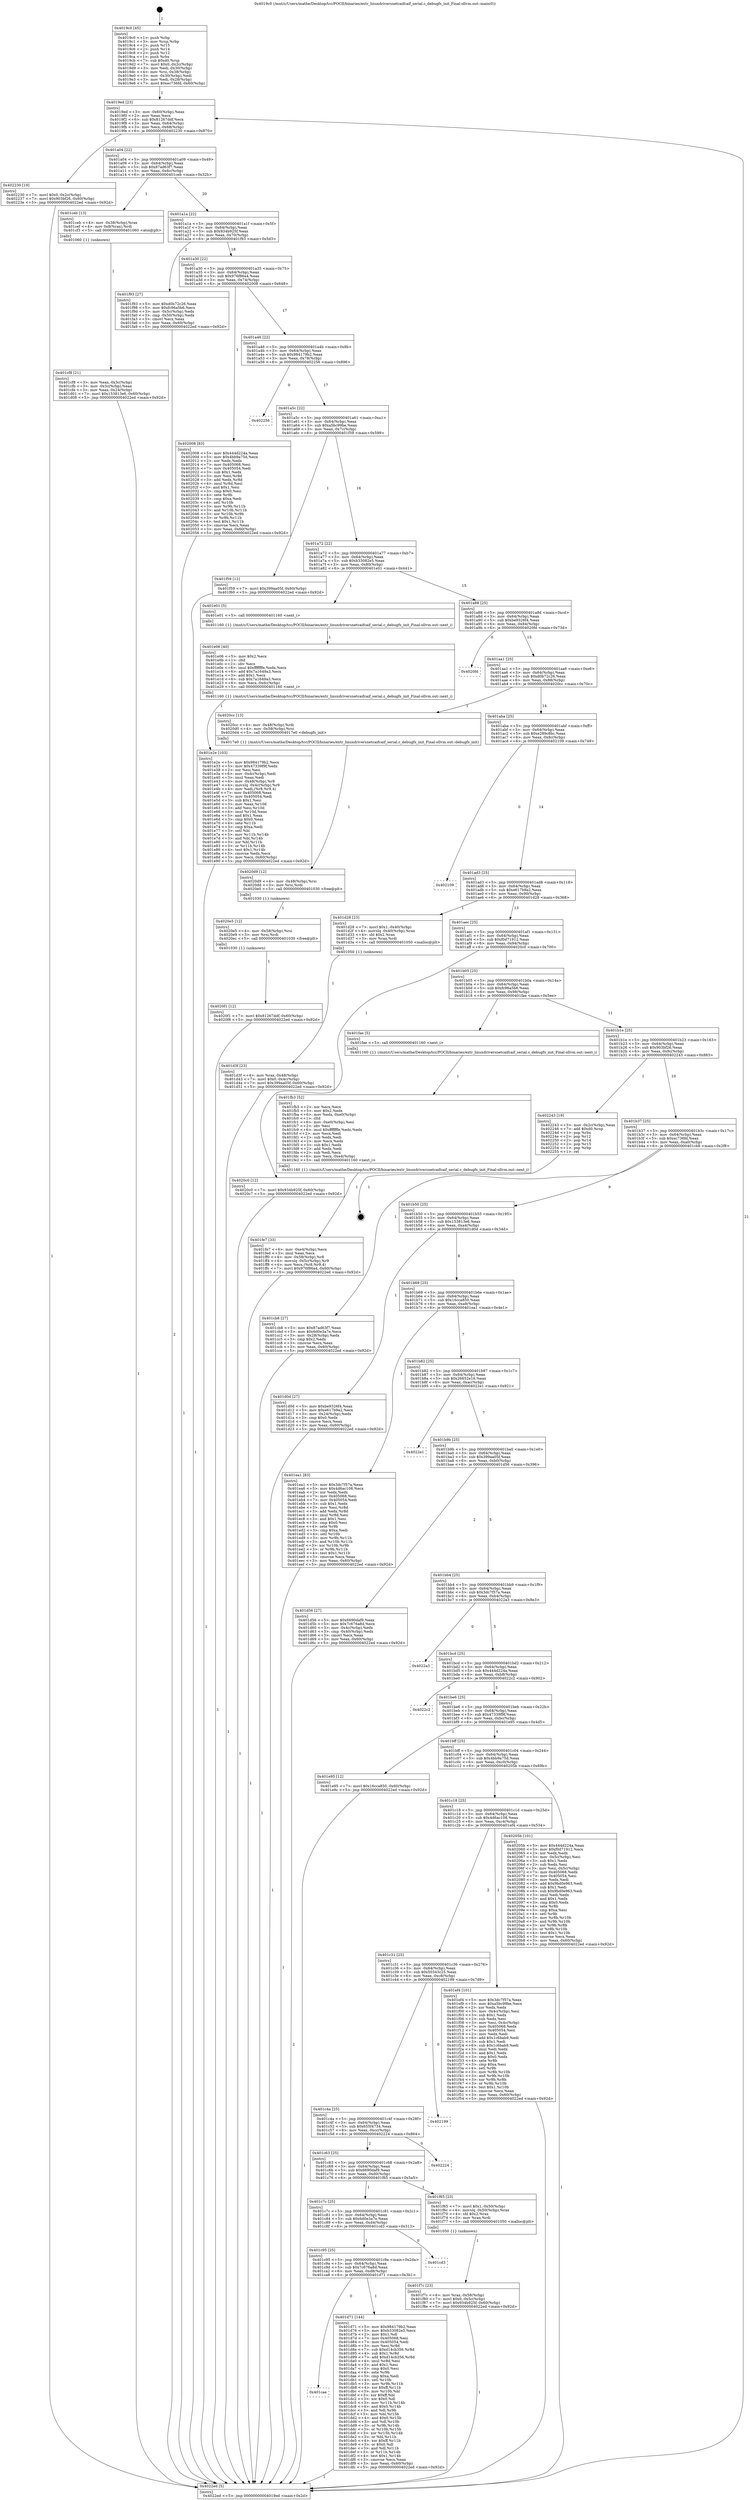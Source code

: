 digraph "0x4019c0" {
  label = "0x4019c0 (/mnt/c/Users/mathe/Desktop/tcc/POCII/binaries/extr_linuxdriversnetcaifcaif_serial.c_debugfs_init_Final-ollvm.out::main(0))"
  labelloc = "t"
  node[shape=record]

  Entry [label="",width=0.3,height=0.3,shape=circle,fillcolor=black,style=filled]
  "0x4019ed" [label="{
     0x4019ed [23]\l
     | [instrs]\l
     &nbsp;&nbsp;0x4019ed \<+3\>: mov -0x60(%rbp),%eax\l
     &nbsp;&nbsp;0x4019f0 \<+2\>: mov %eax,%ecx\l
     &nbsp;&nbsp;0x4019f2 \<+6\>: sub $0x81267ddf,%ecx\l
     &nbsp;&nbsp;0x4019f8 \<+3\>: mov %eax,-0x64(%rbp)\l
     &nbsp;&nbsp;0x4019fb \<+3\>: mov %ecx,-0x68(%rbp)\l
     &nbsp;&nbsp;0x4019fe \<+6\>: je 0000000000402230 \<main+0x870\>\l
  }"]
  "0x402230" [label="{
     0x402230 [19]\l
     | [instrs]\l
     &nbsp;&nbsp;0x402230 \<+7\>: movl $0x0,-0x2c(%rbp)\l
     &nbsp;&nbsp;0x402237 \<+7\>: movl $0x903bf26,-0x60(%rbp)\l
     &nbsp;&nbsp;0x40223e \<+5\>: jmp 00000000004022ed \<main+0x92d\>\l
  }"]
  "0x401a04" [label="{
     0x401a04 [22]\l
     | [instrs]\l
     &nbsp;&nbsp;0x401a04 \<+5\>: jmp 0000000000401a09 \<main+0x49\>\l
     &nbsp;&nbsp;0x401a09 \<+3\>: mov -0x64(%rbp),%eax\l
     &nbsp;&nbsp;0x401a0c \<+5\>: sub $0x87ad63f7,%eax\l
     &nbsp;&nbsp;0x401a11 \<+3\>: mov %eax,-0x6c(%rbp)\l
     &nbsp;&nbsp;0x401a14 \<+6\>: je 0000000000401ceb \<main+0x32b\>\l
  }"]
  Exit [label="",width=0.3,height=0.3,shape=circle,fillcolor=black,style=filled,peripheries=2]
  "0x401ceb" [label="{
     0x401ceb [13]\l
     | [instrs]\l
     &nbsp;&nbsp;0x401ceb \<+4\>: mov -0x38(%rbp),%rax\l
     &nbsp;&nbsp;0x401cef \<+4\>: mov 0x8(%rax),%rdi\l
     &nbsp;&nbsp;0x401cf3 \<+5\>: call 0000000000401060 \<atoi@plt\>\l
     | [calls]\l
     &nbsp;&nbsp;0x401060 \{1\} (unknown)\l
  }"]
  "0x401a1a" [label="{
     0x401a1a [22]\l
     | [instrs]\l
     &nbsp;&nbsp;0x401a1a \<+5\>: jmp 0000000000401a1f \<main+0x5f\>\l
     &nbsp;&nbsp;0x401a1f \<+3\>: mov -0x64(%rbp),%eax\l
     &nbsp;&nbsp;0x401a22 \<+5\>: sub $0x934b925f,%eax\l
     &nbsp;&nbsp;0x401a27 \<+3\>: mov %eax,-0x70(%rbp)\l
     &nbsp;&nbsp;0x401a2a \<+6\>: je 0000000000401f93 \<main+0x5d3\>\l
  }"]
  "0x4020f1" [label="{
     0x4020f1 [12]\l
     | [instrs]\l
     &nbsp;&nbsp;0x4020f1 \<+7\>: movl $0x81267ddf,-0x60(%rbp)\l
     &nbsp;&nbsp;0x4020f8 \<+5\>: jmp 00000000004022ed \<main+0x92d\>\l
  }"]
  "0x401f93" [label="{
     0x401f93 [27]\l
     | [instrs]\l
     &nbsp;&nbsp;0x401f93 \<+5\>: mov $0xd0b72c26,%eax\l
     &nbsp;&nbsp;0x401f98 \<+5\>: mov $0xfc96a5b6,%ecx\l
     &nbsp;&nbsp;0x401f9d \<+3\>: mov -0x5c(%rbp),%edx\l
     &nbsp;&nbsp;0x401fa0 \<+3\>: cmp -0x50(%rbp),%edx\l
     &nbsp;&nbsp;0x401fa3 \<+3\>: cmovl %ecx,%eax\l
     &nbsp;&nbsp;0x401fa6 \<+3\>: mov %eax,-0x60(%rbp)\l
     &nbsp;&nbsp;0x401fa9 \<+5\>: jmp 00000000004022ed \<main+0x92d\>\l
  }"]
  "0x401a30" [label="{
     0x401a30 [22]\l
     | [instrs]\l
     &nbsp;&nbsp;0x401a30 \<+5\>: jmp 0000000000401a35 \<main+0x75\>\l
     &nbsp;&nbsp;0x401a35 \<+3\>: mov -0x64(%rbp),%eax\l
     &nbsp;&nbsp;0x401a38 \<+5\>: sub $0x976f86a4,%eax\l
     &nbsp;&nbsp;0x401a3d \<+3\>: mov %eax,-0x74(%rbp)\l
     &nbsp;&nbsp;0x401a40 \<+6\>: je 0000000000402008 \<main+0x648\>\l
  }"]
  "0x4020e5" [label="{
     0x4020e5 [12]\l
     | [instrs]\l
     &nbsp;&nbsp;0x4020e5 \<+4\>: mov -0x58(%rbp),%rsi\l
     &nbsp;&nbsp;0x4020e9 \<+3\>: mov %rsi,%rdi\l
     &nbsp;&nbsp;0x4020ec \<+5\>: call 0000000000401030 \<free@plt\>\l
     | [calls]\l
     &nbsp;&nbsp;0x401030 \{1\} (unknown)\l
  }"]
  "0x402008" [label="{
     0x402008 [83]\l
     | [instrs]\l
     &nbsp;&nbsp;0x402008 \<+5\>: mov $0x444d224a,%eax\l
     &nbsp;&nbsp;0x40200d \<+5\>: mov $0x4bb9a75d,%ecx\l
     &nbsp;&nbsp;0x402012 \<+2\>: xor %edx,%edx\l
     &nbsp;&nbsp;0x402014 \<+7\>: mov 0x405068,%esi\l
     &nbsp;&nbsp;0x40201b \<+7\>: mov 0x405054,%edi\l
     &nbsp;&nbsp;0x402022 \<+3\>: sub $0x1,%edx\l
     &nbsp;&nbsp;0x402025 \<+3\>: mov %esi,%r8d\l
     &nbsp;&nbsp;0x402028 \<+3\>: add %edx,%r8d\l
     &nbsp;&nbsp;0x40202b \<+4\>: imul %r8d,%esi\l
     &nbsp;&nbsp;0x40202f \<+3\>: and $0x1,%esi\l
     &nbsp;&nbsp;0x402032 \<+3\>: cmp $0x0,%esi\l
     &nbsp;&nbsp;0x402035 \<+4\>: sete %r9b\l
     &nbsp;&nbsp;0x402039 \<+3\>: cmp $0xa,%edi\l
     &nbsp;&nbsp;0x40203c \<+4\>: setl %r10b\l
     &nbsp;&nbsp;0x402040 \<+3\>: mov %r9b,%r11b\l
     &nbsp;&nbsp;0x402043 \<+3\>: and %r10b,%r11b\l
     &nbsp;&nbsp;0x402046 \<+3\>: xor %r10b,%r9b\l
     &nbsp;&nbsp;0x402049 \<+3\>: or %r9b,%r11b\l
     &nbsp;&nbsp;0x40204c \<+4\>: test $0x1,%r11b\l
     &nbsp;&nbsp;0x402050 \<+3\>: cmovne %ecx,%eax\l
     &nbsp;&nbsp;0x402053 \<+3\>: mov %eax,-0x60(%rbp)\l
     &nbsp;&nbsp;0x402056 \<+5\>: jmp 00000000004022ed \<main+0x92d\>\l
  }"]
  "0x401a46" [label="{
     0x401a46 [22]\l
     | [instrs]\l
     &nbsp;&nbsp;0x401a46 \<+5\>: jmp 0000000000401a4b \<main+0x8b\>\l
     &nbsp;&nbsp;0x401a4b \<+3\>: mov -0x64(%rbp),%eax\l
     &nbsp;&nbsp;0x401a4e \<+5\>: sub $0x984179b2,%eax\l
     &nbsp;&nbsp;0x401a53 \<+3\>: mov %eax,-0x78(%rbp)\l
     &nbsp;&nbsp;0x401a56 \<+6\>: je 0000000000402256 \<main+0x896\>\l
  }"]
  "0x4020d9" [label="{
     0x4020d9 [12]\l
     | [instrs]\l
     &nbsp;&nbsp;0x4020d9 \<+4\>: mov -0x48(%rbp),%rsi\l
     &nbsp;&nbsp;0x4020dd \<+3\>: mov %rsi,%rdi\l
     &nbsp;&nbsp;0x4020e0 \<+5\>: call 0000000000401030 \<free@plt\>\l
     | [calls]\l
     &nbsp;&nbsp;0x401030 \{1\} (unknown)\l
  }"]
  "0x402256" [label="{
     0x402256\l
  }", style=dashed]
  "0x401a5c" [label="{
     0x401a5c [22]\l
     | [instrs]\l
     &nbsp;&nbsp;0x401a5c \<+5\>: jmp 0000000000401a61 \<main+0xa1\>\l
     &nbsp;&nbsp;0x401a61 \<+3\>: mov -0x64(%rbp),%eax\l
     &nbsp;&nbsp;0x401a64 \<+5\>: sub $0xa5bc99be,%eax\l
     &nbsp;&nbsp;0x401a69 \<+3\>: mov %eax,-0x7c(%rbp)\l
     &nbsp;&nbsp;0x401a6c \<+6\>: je 0000000000401f59 \<main+0x599\>\l
  }"]
  "0x401fe7" [label="{
     0x401fe7 [33]\l
     | [instrs]\l
     &nbsp;&nbsp;0x401fe7 \<+6\>: mov -0xe4(%rbp),%ecx\l
     &nbsp;&nbsp;0x401fed \<+3\>: imul %eax,%ecx\l
     &nbsp;&nbsp;0x401ff0 \<+4\>: mov -0x58(%rbp),%r8\l
     &nbsp;&nbsp;0x401ff4 \<+4\>: movslq -0x5c(%rbp),%r9\l
     &nbsp;&nbsp;0x401ff8 \<+4\>: mov %ecx,(%r8,%r9,4)\l
     &nbsp;&nbsp;0x401ffc \<+7\>: movl $0x976f86a4,-0x60(%rbp)\l
     &nbsp;&nbsp;0x402003 \<+5\>: jmp 00000000004022ed \<main+0x92d\>\l
  }"]
  "0x401f59" [label="{
     0x401f59 [12]\l
     | [instrs]\l
     &nbsp;&nbsp;0x401f59 \<+7\>: movl $0x399aa05f,-0x60(%rbp)\l
     &nbsp;&nbsp;0x401f60 \<+5\>: jmp 00000000004022ed \<main+0x92d\>\l
  }"]
  "0x401a72" [label="{
     0x401a72 [22]\l
     | [instrs]\l
     &nbsp;&nbsp;0x401a72 \<+5\>: jmp 0000000000401a77 \<main+0xb7\>\l
     &nbsp;&nbsp;0x401a77 \<+3\>: mov -0x64(%rbp),%eax\l
     &nbsp;&nbsp;0x401a7a \<+5\>: sub $0xb33082e5,%eax\l
     &nbsp;&nbsp;0x401a7f \<+3\>: mov %eax,-0x80(%rbp)\l
     &nbsp;&nbsp;0x401a82 \<+6\>: je 0000000000401e01 \<main+0x441\>\l
  }"]
  "0x401fb3" [label="{
     0x401fb3 [52]\l
     | [instrs]\l
     &nbsp;&nbsp;0x401fb3 \<+2\>: xor %ecx,%ecx\l
     &nbsp;&nbsp;0x401fb5 \<+5\>: mov $0x2,%edx\l
     &nbsp;&nbsp;0x401fba \<+6\>: mov %edx,-0xe0(%rbp)\l
     &nbsp;&nbsp;0x401fc0 \<+1\>: cltd\l
     &nbsp;&nbsp;0x401fc1 \<+6\>: mov -0xe0(%rbp),%esi\l
     &nbsp;&nbsp;0x401fc7 \<+2\>: idiv %esi\l
     &nbsp;&nbsp;0x401fc9 \<+6\>: imul $0xfffffffe,%edx,%edx\l
     &nbsp;&nbsp;0x401fcf \<+2\>: mov %ecx,%edi\l
     &nbsp;&nbsp;0x401fd1 \<+2\>: sub %edx,%edi\l
     &nbsp;&nbsp;0x401fd3 \<+2\>: mov %ecx,%edx\l
     &nbsp;&nbsp;0x401fd5 \<+3\>: sub $0x1,%edx\l
     &nbsp;&nbsp;0x401fd8 \<+2\>: add %edx,%edi\l
     &nbsp;&nbsp;0x401fda \<+2\>: sub %edi,%ecx\l
     &nbsp;&nbsp;0x401fdc \<+6\>: mov %ecx,-0xe4(%rbp)\l
     &nbsp;&nbsp;0x401fe2 \<+5\>: call 0000000000401160 \<next_i\>\l
     | [calls]\l
     &nbsp;&nbsp;0x401160 \{1\} (/mnt/c/Users/mathe/Desktop/tcc/POCII/binaries/extr_linuxdriversnetcaifcaif_serial.c_debugfs_init_Final-ollvm.out::next_i)\l
  }"]
  "0x401e01" [label="{
     0x401e01 [5]\l
     | [instrs]\l
     &nbsp;&nbsp;0x401e01 \<+5\>: call 0000000000401160 \<next_i\>\l
     | [calls]\l
     &nbsp;&nbsp;0x401160 \{1\} (/mnt/c/Users/mathe/Desktop/tcc/POCII/binaries/extr_linuxdriversnetcaifcaif_serial.c_debugfs_init_Final-ollvm.out::next_i)\l
  }"]
  "0x401a88" [label="{
     0x401a88 [25]\l
     | [instrs]\l
     &nbsp;&nbsp;0x401a88 \<+5\>: jmp 0000000000401a8d \<main+0xcd\>\l
     &nbsp;&nbsp;0x401a8d \<+3\>: mov -0x64(%rbp),%eax\l
     &nbsp;&nbsp;0x401a90 \<+5\>: sub $0xbe9326f4,%eax\l
     &nbsp;&nbsp;0x401a95 \<+6\>: mov %eax,-0x84(%rbp)\l
     &nbsp;&nbsp;0x401a9b \<+6\>: je 00000000004020fd \<main+0x73d\>\l
  }"]
  "0x401f7c" [label="{
     0x401f7c [23]\l
     | [instrs]\l
     &nbsp;&nbsp;0x401f7c \<+4\>: mov %rax,-0x58(%rbp)\l
     &nbsp;&nbsp;0x401f80 \<+7\>: movl $0x0,-0x5c(%rbp)\l
     &nbsp;&nbsp;0x401f87 \<+7\>: movl $0x934b925f,-0x60(%rbp)\l
     &nbsp;&nbsp;0x401f8e \<+5\>: jmp 00000000004022ed \<main+0x92d\>\l
  }"]
  "0x4020fd" [label="{
     0x4020fd\l
  }", style=dashed]
  "0x401aa1" [label="{
     0x401aa1 [25]\l
     | [instrs]\l
     &nbsp;&nbsp;0x401aa1 \<+5\>: jmp 0000000000401aa6 \<main+0xe6\>\l
     &nbsp;&nbsp;0x401aa6 \<+3\>: mov -0x64(%rbp),%eax\l
     &nbsp;&nbsp;0x401aa9 \<+5\>: sub $0xd0b72c26,%eax\l
     &nbsp;&nbsp;0x401aae \<+6\>: mov %eax,-0x88(%rbp)\l
     &nbsp;&nbsp;0x401ab4 \<+6\>: je 00000000004020cc \<main+0x70c\>\l
  }"]
  "0x401e2e" [label="{
     0x401e2e [103]\l
     | [instrs]\l
     &nbsp;&nbsp;0x401e2e \<+5\>: mov $0x984179b2,%ecx\l
     &nbsp;&nbsp;0x401e33 \<+5\>: mov $0x47339f9f,%edx\l
     &nbsp;&nbsp;0x401e38 \<+2\>: xor %esi,%esi\l
     &nbsp;&nbsp;0x401e3a \<+6\>: mov -0xdc(%rbp),%edi\l
     &nbsp;&nbsp;0x401e40 \<+3\>: imul %eax,%edi\l
     &nbsp;&nbsp;0x401e43 \<+4\>: mov -0x48(%rbp),%r8\l
     &nbsp;&nbsp;0x401e47 \<+4\>: movslq -0x4c(%rbp),%r9\l
     &nbsp;&nbsp;0x401e4b \<+4\>: mov %edi,(%r8,%r9,4)\l
     &nbsp;&nbsp;0x401e4f \<+7\>: mov 0x405068,%eax\l
     &nbsp;&nbsp;0x401e56 \<+7\>: mov 0x405054,%edi\l
     &nbsp;&nbsp;0x401e5d \<+3\>: sub $0x1,%esi\l
     &nbsp;&nbsp;0x401e60 \<+3\>: mov %eax,%r10d\l
     &nbsp;&nbsp;0x401e63 \<+3\>: add %esi,%r10d\l
     &nbsp;&nbsp;0x401e66 \<+4\>: imul %r10d,%eax\l
     &nbsp;&nbsp;0x401e6a \<+3\>: and $0x1,%eax\l
     &nbsp;&nbsp;0x401e6d \<+3\>: cmp $0x0,%eax\l
     &nbsp;&nbsp;0x401e70 \<+4\>: sete %r11b\l
     &nbsp;&nbsp;0x401e74 \<+3\>: cmp $0xa,%edi\l
     &nbsp;&nbsp;0x401e77 \<+3\>: setl %bl\l
     &nbsp;&nbsp;0x401e7a \<+3\>: mov %r11b,%r14b\l
     &nbsp;&nbsp;0x401e7d \<+3\>: and %bl,%r14b\l
     &nbsp;&nbsp;0x401e80 \<+3\>: xor %bl,%r11b\l
     &nbsp;&nbsp;0x401e83 \<+3\>: or %r11b,%r14b\l
     &nbsp;&nbsp;0x401e86 \<+4\>: test $0x1,%r14b\l
     &nbsp;&nbsp;0x401e8a \<+3\>: cmovne %edx,%ecx\l
     &nbsp;&nbsp;0x401e8d \<+3\>: mov %ecx,-0x60(%rbp)\l
     &nbsp;&nbsp;0x401e90 \<+5\>: jmp 00000000004022ed \<main+0x92d\>\l
  }"]
  "0x4020cc" [label="{
     0x4020cc [13]\l
     | [instrs]\l
     &nbsp;&nbsp;0x4020cc \<+4\>: mov -0x48(%rbp),%rdi\l
     &nbsp;&nbsp;0x4020d0 \<+4\>: mov -0x58(%rbp),%rsi\l
     &nbsp;&nbsp;0x4020d4 \<+5\>: call 00000000004017e0 \<debugfs_init\>\l
     | [calls]\l
     &nbsp;&nbsp;0x4017e0 \{1\} (/mnt/c/Users/mathe/Desktop/tcc/POCII/binaries/extr_linuxdriversnetcaifcaif_serial.c_debugfs_init_Final-ollvm.out::debugfs_init)\l
  }"]
  "0x401aba" [label="{
     0x401aba [25]\l
     | [instrs]\l
     &nbsp;&nbsp;0x401aba \<+5\>: jmp 0000000000401abf \<main+0xff\>\l
     &nbsp;&nbsp;0x401abf \<+3\>: mov -0x64(%rbp),%eax\l
     &nbsp;&nbsp;0x401ac2 \<+5\>: sub $0xe289c8bc,%eax\l
     &nbsp;&nbsp;0x401ac7 \<+6\>: mov %eax,-0x8c(%rbp)\l
     &nbsp;&nbsp;0x401acd \<+6\>: je 0000000000402109 \<main+0x749\>\l
  }"]
  "0x401e06" [label="{
     0x401e06 [40]\l
     | [instrs]\l
     &nbsp;&nbsp;0x401e06 \<+5\>: mov $0x2,%ecx\l
     &nbsp;&nbsp;0x401e0b \<+1\>: cltd\l
     &nbsp;&nbsp;0x401e0c \<+2\>: idiv %ecx\l
     &nbsp;&nbsp;0x401e0e \<+6\>: imul $0xfffffffe,%edx,%ecx\l
     &nbsp;&nbsp;0x401e14 \<+6\>: add $0x7a1649a3,%ecx\l
     &nbsp;&nbsp;0x401e1a \<+3\>: add $0x1,%ecx\l
     &nbsp;&nbsp;0x401e1d \<+6\>: sub $0x7a1649a3,%ecx\l
     &nbsp;&nbsp;0x401e23 \<+6\>: mov %ecx,-0xdc(%rbp)\l
     &nbsp;&nbsp;0x401e29 \<+5\>: call 0000000000401160 \<next_i\>\l
     | [calls]\l
     &nbsp;&nbsp;0x401160 \{1\} (/mnt/c/Users/mathe/Desktop/tcc/POCII/binaries/extr_linuxdriversnetcaifcaif_serial.c_debugfs_init_Final-ollvm.out::next_i)\l
  }"]
  "0x402109" [label="{
     0x402109\l
  }", style=dashed]
  "0x401ad3" [label="{
     0x401ad3 [25]\l
     | [instrs]\l
     &nbsp;&nbsp;0x401ad3 \<+5\>: jmp 0000000000401ad8 \<main+0x118\>\l
     &nbsp;&nbsp;0x401ad8 \<+3\>: mov -0x64(%rbp),%eax\l
     &nbsp;&nbsp;0x401adb \<+5\>: sub $0xe617b9a2,%eax\l
     &nbsp;&nbsp;0x401ae0 \<+6\>: mov %eax,-0x90(%rbp)\l
     &nbsp;&nbsp;0x401ae6 \<+6\>: je 0000000000401d28 \<main+0x368\>\l
  }"]
  "0x401cae" [label="{
     0x401cae\l
  }", style=dashed]
  "0x401d28" [label="{
     0x401d28 [23]\l
     | [instrs]\l
     &nbsp;&nbsp;0x401d28 \<+7\>: movl $0x1,-0x40(%rbp)\l
     &nbsp;&nbsp;0x401d2f \<+4\>: movslq -0x40(%rbp),%rax\l
     &nbsp;&nbsp;0x401d33 \<+4\>: shl $0x2,%rax\l
     &nbsp;&nbsp;0x401d37 \<+3\>: mov %rax,%rdi\l
     &nbsp;&nbsp;0x401d3a \<+5\>: call 0000000000401050 \<malloc@plt\>\l
     | [calls]\l
     &nbsp;&nbsp;0x401050 \{1\} (unknown)\l
  }"]
  "0x401aec" [label="{
     0x401aec [25]\l
     | [instrs]\l
     &nbsp;&nbsp;0x401aec \<+5\>: jmp 0000000000401af1 \<main+0x131\>\l
     &nbsp;&nbsp;0x401af1 \<+3\>: mov -0x64(%rbp),%eax\l
     &nbsp;&nbsp;0x401af4 \<+5\>: sub $0xf0d71912,%eax\l
     &nbsp;&nbsp;0x401af9 \<+6\>: mov %eax,-0x94(%rbp)\l
     &nbsp;&nbsp;0x401aff \<+6\>: je 00000000004020c0 \<main+0x700\>\l
  }"]
  "0x401d71" [label="{
     0x401d71 [144]\l
     | [instrs]\l
     &nbsp;&nbsp;0x401d71 \<+5\>: mov $0x984179b2,%eax\l
     &nbsp;&nbsp;0x401d76 \<+5\>: mov $0xb33082e5,%ecx\l
     &nbsp;&nbsp;0x401d7b \<+2\>: mov $0x1,%dl\l
     &nbsp;&nbsp;0x401d7d \<+7\>: mov 0x405068,%esi\l
     &nbsp;&nbsp;0x401d84 \<+7\>: mov 0x405054,%edi\l
     &nbsp;&nbsp;0x401d8b \<+3\>: mov %esi,%r8d\l
     &nbsp;&nbsp;0x401d8e \<+7\>: sub $0xd14cb356,%r8d\l
     &nbsp;&nbsp;0x401d95 \<+4\>: sub $0x1,%r8d\l
     &nbsp;&nbsp;0x401d99 \<+7\>: add $0xd14cb356,%r8d\l
     &nbsp;&nbsp;0x401da0 \<+4\>: imul %r8d,%esi\l
     &nbsp;&nbsp;0x401da4 \<+3\>: and $0x1,%esi\l
     &nbsp;&nbsp;0x401da7 \<+3\>: cmp $0x0,%esi\l
     &nbsp;&nbsp;0x401daa \<+4\>: sete %r9b\l
     &nbsp;&nbsp;0x401dae \<+3\>: cmp $0xa,%edi\l
     &nbsp;&nbsp;0x401db1 \<+4\>: setl %r10b\l
     &nbsp;&nbsp;0x401db5 \<+3\>: mov %r9b,%r11b\l
     &nbsp;&nbsp;0x401db8 \<+4\>: xor $0xff,%r11b\l
     &nbsp;&nbsp;0x401dbc \<+3\>: mov %r10b,%bl\l
     &nbsp;&nbsp;0x401dbf \<+3\>: xor $0xff,%bl\l
     &nbsp;&nbsp;0x401dc2 \<+3\>: xor $0x0,%dl\l
     &nbsp;&nbsp;0x401dc5 \<+3\>: mov %r11b,%r14b\l
     &nbsp;&nbsp;0x401dc8 \<+4\>: and $0x0,%r14b\l
     &nbsp;&nbsp;0x401dcc \<+3\>: and %dl,%r9b\l
     &nbsp;&nbsp;0x401dcf \<+3\>: mov %bl,%r15b\l
     &nbsp;&nbsp;0x401dd2 \<+4\>: and $0x0,%r15b\l
     &nbsp;&nbsp;0x401dd6 \<+3\>: and %dl,%r10b\l
     &nbsp;&nbsp;0x401dd9 \<+3\>: or %r9b,%r14b\l
     &nbsp;&nbsp;0x401ddc \<+3\>: or %r10b,%r15b\l
     &nbsp;&nbsp;0x401ddf \<+3\>: xor %r15b,%r14b\l
     &nbsp;&nbsp;0x401de2 \<+3\>: or %bl,%r11b\l
     &nbsp;&nbsp;0x401de5 \<+4\>: xor $0xff,%r11b\l
     &nbsp;&nbsp;0x401de9 \<+3\>: or $0x0,%dl\l
     &nbsp;&nbsp;0x401dec \<+3\>: and %dl,%r11b\l
     &nbsp;&nbsp;0x401def \<+3\>: or %r11b,%r14b\l
     &nbsp;&nbsp;0x401df2 \<+4\>: test $0x1,%r14b\l
     &nbsp;&nbsp;0x401df6 \<+3\>: cmovne %ecx,%eax\l
     &nbsp;&nbsp;0x401df9 \<+3\>: mov %eax,-0x60(%rbp)\l
     &nbsp;&nbsp;0x401dfc \<+5\>: jmp 00000000004022ed \<main+0x92d\>\l
  }"]
  "0x4020c0" [label="{
     0x4020c0 [12]\l
     | [instrs]\l
     &nbsp;&nbsp;0x4020c0 \<+7\>: movl $0x934b925f,-0x60(%rbp)\l
     &nbsp;&nbsp;0x4020c7 \<+5\>: jmp 00000000004022ed \<main+0x92d\>\l
  }"]
  "0x401b05" [label="{
     0x401b05 [25]\l
     | [instrs]\l
     &nbsp;&nbsp;0x401b05 \<+5\>: jmp 0000000000401b0a \<main+0x14a\>\l
     &nbsp;&nbsp;0x401b0a \<+3\>: mov -0x64(%rbp),%eax\l
     &nbsp;&nbsp;0x401b0d \<+5\>: sub $0xfc96a5b6,%eax\l
     &nbsp;&nbsp;0x401b12 \<+6\>: mov %eax,-0x98(%rbp)\l
     &nbsp;&nbsp;0x401b18 \<+6\>: je 0000000000401fae \<main+0x5ee\>\l
  }"]
  "0x401c95" [label="{
     0x401c95 [25]\l
     | [instrs]\l
     &nbsp;&nbsp;0x401c95 \<+5\>: jmp 0000000000401c9a \<main+0x2da\>\l
     &nbsp;&nbsp;0x401c9a \<+3\>: mov -0x64(%rbp),%eax\l
     &nbsp;&nbsp;0x401c9d \<+5\>: sub $0x7c676a8d,%eax\l
     &nbsp;&nbsp;0x401ca2 \<+6\>: mov %eax,-0xd8(%rbp)\l
     &nbsp;&nbsp;0x401ca8 \<+6\>: je 0000000000401d71 \<main+0x3b1\>\l
  }"]
  "0x401fae" [label="{
     0x401fae [5]\l
     | [instrs]\l
     &nbsp;&nbsp;0x401fae \<+5\>: call 0000000000401160 \<next_i\>\l
     | [calls]\l
     &nbsp;&nbsp;0x401160 \{1\} (/mnt/c/Users/mathe/Desktop/tcc/POCII/binaries/extr_linuxdriversnetcaifcaif_serial.c_debugfs_init_Final-ollvm.out::next_i)\l
  }"]
  "0x401b1e" [label="{
     0x401b1e [25]\l
     | [instrs]\l
     &nbsp;&nbsp;0x401b1e \<+5\>: jmp 0000000000401b23 \<main+0x163\>\l
     &nbsp;&nbsp;0x401b23 \<+3\>: mov -0x64(%rbp),%eax\l
     &nbsp;&nbsp;0x401b26 \<+5\>: sub $0x903bf26,%eax\l
     &nbsp;&nbsp;0x401b2b \<+6\>: mov %eax,-0x9c(%rbp)\l
     &nbsp;&nbsp;0x401b31 \<+6\>: je 0000000000402243 \<main+0x883\>\l
  }"]
  "0x401cd3" [label="{
     0x401cd3\l
  }", style=dashed]
  "0x402243" [label="{
     0x402243 [19]\l
     | [instrs]\l
     &nbsp;&nbsp;0x402243 \<+3\>: mov -0x2c(%rbp),%eax\l
     &nbsp;&nbsp;0x402246 \<+7\>: add $0xd0,%rsp\l
     &nbsp;&nbsp;0x40224d \<+1\>: pop %rbx\l
     &nbsp;&nbsp;0x40224e \<+2\>: pop %r12\l
     &nbsp;&nbsp;0x402250 \<+2\>: pop %r14\l
     &nbsp;&nbsp;0x402252 \<+2\>: pop %r15\l
     &nbsp;&nbsp;0x402254 \<+1\>: pop %rbp\l
     &nbsp;&nbsp;0x402255 \<+1\>: ret\l
  }"]
  "0x401b37" [label="{
     0x401b37 [25]\l
     | [instrs]\l
     &nbsp;&nbsp;0x401b37 \<+5\>: jmp 0000000000401b3c \<main+0x17c\>\l
     &nbsp;&nbsp;0x401b3c \<+3\>: mov -0x64(%rbp),%eax\l
     &nbsp;&nbsp;0x401b3f \<+5\>: sub $0xec736fd,%eax\l
     &nbsp;&nbsp;0x401b44 \<+6\>: mov %eax,-0xa0(%rbp)\l
     &nbsp;&nbsp;0x401b4a \<+6\>: je 0000000000401cb8 \<main+0x2f8\>\l
  }"]
  "0x401c7c" [label="{
     0x401c7c [25]\l
     | [instrs]\l
     &nbsp;&nbsp;0x401c7c \<+5\>: jmp 0000000000401c81 \<main+0x2c1\>\l
     &nbsp;&nbsp;0x401c81 \<+3\>: mov -0x64(%rbp),%eax\l
     &nbsp;&nbsp;0x401c84 \<+5\>: sub $0x6d0e3a7e,%eax\l
     &nbsp;&nbsp;0x401c89 \<+6\>: mov %eax,-0xd4(%rbp)\l
     &nbsp;&nbsp;0x401c8f \<+6\>: je 0000000000401cd3 \<main+0x313\>\l
  }"]
  "0x401cb8" [label="{
     0x401cb8 [27]\l
     | [instrs]\l
     &nbsp;&nbsp;0x401cb8 \<+5\>: mov $0x87ad63f7,%eax\l
     &nbsp;&nbsp;0x401cbd \<+5\>: mov $0x6d0e3a7e,%ecx\l
     &nbsp;&nbsp;0x401cc2 \<+3\>: mov -0x28(%rbp),%edx\l
     &nbsp;&nbsp;0x401cc5 \<+3\>: cmp $0x2,%edx\l
     &nbsp;&nbsp;0x401cc8 \<+3\>: cmovne %ecx,%eax\l
     &nbsp;&nbsp;0x401ccb \<+3\>: mov %eax,-0x60(%rbp)\l
     &nbsp;&nbsp;0x401cce \<+5\>: jmp 00000000004022ed \<main+0x92d\>\l
  }"]
  "0x401b50" [label="{
     0x401b50 [25]\l
     | [instrs]\l
     &nbsp;&nbsp;0x401b50 \<+5\>: jmp 0000000000401b55 \<main+0x195\>\l
     &nbsp;&nbsp;0x401b55 \<+3\>: mov -0x64(%rbp),%eax\l
     &nbsp;&nbsp;0x401b58 \<+5\>: sub $0x153813e6,%eax\l
     &nbsp;&nbsp;0x401b5d \<+6\>: mov %eax,-0xa4(%rbp)\l
     &nbsp;&nbsp;0x401b63 \<+6\>: je 0000000000401d0d \<main+0x34d\>\l
  }"]
  "0x4022ed" [label="{
     0x4022ed [5]\l
     | [instrs]\l
     &nbsp;&nbsp;0x4022ed \<+5\>: jmp 00000000004019ed \<main+0x2d\>\l
  }"]
  "0x4019c0" [label="{
     0x4019c0 [45]\l
     | [instrs]\l
     &nbsp;&nbsp;0x4019c0 \<+1\>: push %rbp\l
     &nbsp;&nbsp;0x4019c1 \<+3\>: mov %rsp,%rbp\l
     &nbsp;&nbsp;0x4019c4 \<+2\>: push %r15\l
     &nbsp;&nbsp;0x4019c6 \<+2\>: push %r14\l
     &nbsp;&nbsp;0x4019c8 \<+2\>: push %r12\l
     &nbsp;&nbsp;0x4019ca \<+1\>: push %rbx\l
     &nbsp;&nbsp;0x4019cb \<+7\>: sub $0xd0,%rsp\l
     &nbsp;&nbsp;0x4019d2 \<+7\>: movl $0x0,-0x2c(%rbp)\l
     &nbsp;&nbsp;0x4019d9 \<+3\>: mov %edi,-0x30(%rbp)\l
     &nbsp;&nbsp;0x4019dc \<+4\>: mov %rsi,-0x38(%rbp)\l
     &nbsp;&nbsp;0x4019e0 \<+3\>: mov -0x30(%rbp),%edi\l
     &nbsp;&nbsp;0x4019e3 \<+3\>: mov %edi,-0x28(%rbp)\l
     &nbsp;&nbsp;0x4019e6 \<+7\>: movl $0xec736fd,-0x60(%rbp)\l
  }"]
  "0x401cf8" [label="{
     0x401cf8 [21]\l
     | [instrs]\l
     &nbsp;&nbsp;0x401cf8 \<+3\>: mov %eax,-0x3c(%rbp)\l
     &nbsp;&nbsp;0x401cfb \<+3\>: mov -0x3c(%rbp),%eax\l
     &nbsp;&nbsp;0x401cfe \<+3\>: mov %eax,-0x24(%rbp)\l
     &nbsp;&nbsp;0x401d01 \<+7\>: movl $0x153813e6,-0x60(%rbp)\l
     &nbsp;&nbsp;0x401d08 \<+5\>: jmp 00000000004022ed \<main+0x92d\>\l
  }"]
  "0x401f65" [label="{
     0x401f65 [23]\l
     | [instrs]\l
     &nbsp;&nbsp;0x401f65 \<+7\>: movl $0x1,-0x50(%rbp)\l
     &nbsp;&nbsp;0x401f6c \<+4\>: movslq -0x50(%rbp),%rax\l
     &nbsp;&nbsp;0x401f70 \<+4\>: shl $0x2,%rax\l
     &nbsp;&nbsp;0x401f74 \<+3\>: mov %rax,%rdi\l
     &nbsp;&nbsp;0x401f77 \<+5\>: call 0000000000401050 \<malloc@plt\>\l
     | [calls]\l
     &nbsp;&nbsp;0x401050 \{1\} (unknown)\l
  }"]
  "0x401d0d" [label="{
     0x401d0d [27]\l
     | [instrs]\l
     &nbsp;&nbsp;0x401d0d \<+5\>: mov $0xbe9326f4,%eax\l
     &nbsp;&nbsp;0x401d12 \<+5\>: mov $0xe617b9a2,%ecx\l
     &nbsp;&nbsp;0x401d17 \<+3\>: mov -0x24(%rbp),%edx\l
     &nbsp;&nbsp;0x401d1a \<+3\>: cmp $0x0,%edx\l
     &nbsp;&nbsp;0x401d1d \<+3\>: cmove %ecx,%eax\l
     &nbsp;&nbsp;0x401d20 \<+3\>: mov %eax,-0x60(%rbp)\l
     &nbsp;&nbsp;0x401d23 \<+5\>: jmp 00000000004022ed \<main+0x92d\>\l
  }"]
  "0x401b69" [label="{
     0x401b69 [25]\l
     | [instrs]\l
     &nbsp;&nbsp;0x401b69 \<+5\>: jmp 0000000000401b6e \<main+0x1ae\>\l
     &nbsp;&nbsp;0x401b6e \<+3\>: mov -0x64(%rbp),%eax\l
     &nbsp;&nbsp;0x401b71 \<+5\>: sub $0x16cca850,%eax\l
     &nbsp;&nbsp;0x401b76 \<+6\>: mov %eax,-0xa8(%rbp)\l
     &nbsp;&nbsp;0x401b7c \<+6\>: je 0000000000401ea1 \<main+0x4e1\>\l
  }"]
  "0x401d3f" [label="{
     0x401d3f [23]\l
     | [instrs]\l
     &nbsp;&nbsp;0x401d3f \<+4\>: mov %rax,-0x48(%rbp)\l
     &nbsp;&nbsp;0x401d43 \<+7\>: movl $0x0,-0x4c(%rbp)\l
     &nbsp;&nbsp;0x401d4a \<+7\>: movl $0x399aa05f,-0x60(%rbp)\l
     &nbsp;&nbsp;0x401d51 \<+5\>: jmp 00000000004022ed \<main+0x92d\>\l
  }"]
  "0x401c63" [label="{
     0x401c63 [25]\l
     | [instrs]\l
     &nbsp;&nbsp;0x401c63 \<+5\>: jmp 0000000000401c68 \<main+0x2a8\>\l
     &nbsp;&nbsp;0x401c68 \<+3\>: mov -0x64(%rbp),%eax\l
     &nbsp;&nbsp;0x401c6b \<+5\>: sub $0x6690daf9,%eax\l
     &nbsp;&nbsp;0x401c70 \<+6\>: mov %eax,-0xd0(%rbp)\l
     &nbsp;&nbsp;0x401c76 \<+6\>: je 0000000000401f65 \<main+0x5a5\>\l
  }"]
  "0x401ea1" [label="{
     0x401ea1 [83]\l
     | [instrs]\l
     &nbsp;&nbsp;0x401ea1 \<+5\>: mov $0x3dc7f57a,%eax\l
     &nbsp;&nbsp;0x401ea6 \<+5\>: mov $0x4d6ac108,%ecx\l
     &nbsp;&nbsp;0x401eab \<+2\>: xor %edx,%edx\l
     &nbsp;&nbsp;0x401ead \<+7\>: mov 0x405068,%esi\l
     &nbsp;&nbsp;0x401eb4 \<+7\>: mov 0x405054,%edi\l
     &nbsp;&nbsp;0x401ebb \<+3\>: sub $0x1,%edx\l
     &nbsp;&nbsp;0x401ebe \<+3\>: mov %esi,%r8d\l
     &nbsp;&nbsp;0x401ec1 \<+3\>: add %edx,%r8d\l
     &nbsp;&nbsp;0x401ec4 \<+4\>: imul %r8d,%esi\l
     &nbsp;&nbsp;0x401ec8 \<+3\>: and $0x1,%esi\l
     &nbsp;&nbsp;0x401ecb \<+3\>: cmp $0x0,%esi\l
     &nbsp;&nbsp;0x401ece \<+4\>: sete %r9b\l
     &nbsp;&nbsp;0x401ed2 \<+3\>: cmp $0xa,%edi\l
     &nbsp;&nbsp;0x401ed5 \<+4\>: setl %r10b\l
     &nbsp;&nbsp;0x401ed9 \<+3\>: mov %r9b,%r11b\l
     &nbsp;&nbsp;0x401edc \<+3\>: and %r10b,%r11b\l
     &nbsp;&nbsp;0x401edf \<+3\>: xor %r10b,%r9b\l
     &nbsp;&nbsp;0x401ee2 \<+3\>: or %r9b,%r11b\l
     &nbsp;&nbsp;0x401ee5 \<+4\>: test $0x1,%r11b\l
     &nbsp;&nbsp;0x401ee9 \<+3\>: cmovne %ecx,%eax\l
     &nbsp;&nbsp;0x401eec \<+3\>: mov %eax,-0x60(%rbp)\l
     &nbsp;&nbsp;0x401eef \<+5\>: jmp 00000000004022ed \<main+0x92d\>\l
  }"]
  "0x401b82" [label="{
     0x401b82 [25]\l
     | [instrs]\l
     &nbsp;&nbsp;0x401b82 \<+5\>: jmp 0000000000401b87 \<main+0x1c7\>\l
     &nbsp;&nbsp;0x401b87 \<+3\>: mov -0x64(%rbp),%eax\l
     &nbsp;&nbsp;0x401b8a \<+5\>: sub $0x26652e16,%eax\l
     &nbsp;&nbsp;0x401b8f \<+6\>: mov %eax,-0xac(%rbp)\l
     &nbsp;&nbsp;0x401b95 \<+6\>: je 00000000004022e1 \<main+0x921\>\l
  }"]
  "0x402224" [label="{
     0x402224\l
  }", style=dashed]
  "0x4022e1" [label="{
     0x4022e1\l
  }", style=dashed]
  "0x401b9b" [label="{
     0x401b9b [25]\l
     | [instrs]\l
     &nbsp;&nbsp;0x401b9b \<+5\>: jmp 0000000000401ba0 \<main+0x1e0\>\l
     &nbsp;&nbsp;0x401ba0 \<+3\>: mov -0x64(%rbp),%eax\l
     &nbsp;&nbsp;0x401ba3 \<+5\>: sub $0x399aa05f,%eax\l
     &nbsp;&nbsp;0x401ba8 \<+6\>: mov %eax,-0xb0(%rbp)\l
     &nbsp;&nbsp;0x401bae \<+6\>: je 0000000000401d56 \<main+0x396\>\l
  }"]
  "0x401c4a" [label="{
     0x401c4a [25]\l
     | [instrs]\l
     &nbsp;&nbsp;0x401c4a \<+5\>: jmp 0000000000401c4f \<main+0x28f\>\l
     &nbsp;&nbsp;0x401c4f \<+3\>: mov -0x64(%rbp),%eax\l
     &nbsp;&nbsp;0x401c52 \<+5\>: sub $0x655f4734,%eax\l
     &nbsp;&nbsp;0x401c57 \<+6\>: mov %eax,-0xcc(%rbp)\l
     &nbsp;&nbsp;0x401c5d \<+6\>: je 0000000000402224 \<main+0x864\>\l
  }"]
  "0x401d56" [label="{
     0x401d56 [27]\l
     | [instrs]\l
     &nbsp;&nbsp;0x401d56 \<+5\>: mov $0x6690daf9,%eax\l
     &nbsp;&nbsp;0x401d5b \<+5\>: mov $0x7c676a8d,%ecx\l
     &nbsp;&nbsp;0x401d60 \<+3\>: mov -0x4c(%rbp),%edx\l
     &nbsp;&nbsp;0x401d63 \<+3\>: cmp -0x40(%rbp),%edx\l
     &nbsp;&nbsp;0x401d66 \<+3\>: cmovl %ecx,%eax\l
     &nbsp;&nbsp;0x401d69 \<+3\>: mov %eax,-0x60(%rbp)\l
     &nbsp;&nbsp;0x401d6c \<+5\>: jmp 00000000004022ed \<main+0x92d\>\l
  }"]
  "0x401bb4" [label="{
     0x401bb4 [25]\l
     | [instrs]\l
     &nbsp;&nbsp;0x401bb4 \<+5\>: jmp 0000000000401bb9 \<main+0x1f9\>\l
     &nbsp;&nbsp;0x401bb9 \<+3\>: mov -0x64(%rbp),%eax\l
     &nbsp;&nbsp;0x401bbc \<+5\>: sub $0x3dc7f57a,%eax\l
     &nbsp;&nbsp;0x401bc1 \<+6\>: mov %eax,-0xb4(%rbp)\l
     &nbsp;&nbsp;0x401bc7 \<+6\>: je 00000000004022a3 \<main+0x8e3\>\l
  }"]
  "0x402199" [label="{
     0x402199\l
  }", style=dashed]
  "0x4022a3" [label="{
     0x4022a3\l
  }", style=dashed]
  "0x401bcd" [label="{
     0x401bcd [25]\l
     | [instrs]\l
     &nbsp;&nbsp;0x401bcd \<+5\>: jmp 0000000000401bd2 \<main+0x212\>\l
     &nbsp;&nbsp;0x401bd2 \<+3\>: mov -0x64(%rbp),%eax\l
     &nbsp;&nbsp;0x401bd5 \<+5\>: sub $0x444d224a,%eax\l
     &nbsp;&nbsp;0x401bda \<+6\>: mov %eax,-0xb8(%rbp)\l
     &nbsp;&nbsp;0x401be0 \<+6\>: je 00000000004022c2 \<main+0x902\>\l
  }"]
  "0x401c31" [label="{
     0x401c31 [25]\l
     | [instrs]\l
     &nbsp;&nbsp;0x401c31 \<+5\>: jmp 0000000000401c36 \<main+0x276\>\l
     &nbsp;&nbsp;0x401c36 \<+3\>: mov -0x64(%rbp),%eax\l
     &nbsp;&nbsp;0x401c39 \<+5\>: sub $0x50343c25,%eax\l
     &nbsp;&nbsp;0x401c3e \<+6\>: mov %eax,-0xc8(%rbp)\l
     &nbsp;&nbsp;0x401c44 \<+6\>: je 0000000000402199 \<main+0x7d9\>\l
  }"]
  "0x4022c2" [label="{
     0x4022c2\l
  }", style=dashed]
  "0x401be6" [label="{
     0x401be6 [25]\l
     | [instrs]\l
     &nbsp;&nbsp;0x401be6 \<+5\>: jmp 0000000000401beb \<main+0x22b\>\l
     &nbsp;&nbsp;0x401beb \<+3\>: mov -0x64(%rbp),%eax\l
     &nbsp;&nbsp;0x401bee \<+5\>: sub $0x47339f9f,%eax\l
     &nbsp;&nbsp;0x401bf3 \<+6\>: mov %eax,-0xbc(%rbp)\l
     &nbsp;&nbsp;0x401bf9 \<+6\>: je 0000000000401e95 \<main+0x4d5\>\l
  }"]
  "0x401ef4" [label="{
     0x401ef4 [101]\l
     | [instrs]\l
     &nbsp;&nbsp;0x401ef4 \<+5\>: mov $0x3dc7f57a,%eax\l
     &nbsp;&nbsp;0x401ef9 \<+5\>: mov $0xa5bc99be,%ecx\l
     &nbsp;&nbsp;0x401efe \<+2\>: xor %edx,%edx\l
     &nbsp;&nbsp;0x401f00 \<+3\>: mov -0x4c(%rbp),%esi\l
     &nbsp;&nbsp;0x401f03 \<+3\>: sub $0x1,%edx\l
     &nbsp;&nbsp;0x401f06 \<+2\>: sub %edx,%esi\l
     &nbsp;&nbsp;0x401f08 \<+3\>: mov %esi,-0x4c(%rbp)\l
     &nbsp;&nbsp;0x401f0b \<+7\>: mov 0x405068,%edx\l
     &nbsp;&nbsp;0x401f12 \<+7\>: mov 0x405054,%esi\l
     &nbsp;&nbsp;0x401f19 \<+2\>: mov %edx,%edi\l
     &nbsp;&nbsp;0x401f1b \<+6\>: add $0x1c6bab9,%edi\l
     &nbsp;&nbsp;0x401f21 \<+3\>: sub $0x1,%edi\l
     &nbsp;&nbsp;0x401f24 \<+6\>: sub $0x1c6bab9,%edi\l
     &nbsp;&nbsp;0x401f2a \<+3\>: imul %edi,%edx\l
     &nbsp;&nbsp;0x401f2d \<+3\>: and $0x1,%edx\l
     &nbsp;&nbsp;0x401f30 \<+3\>: cmp $0x0,%edx\l
     &nbsp;&nbsp;0x401f33 \<+4\>: sete %r8b\l
     &nbsp;&nbsp;0x401f37 \<+3\>: cmp $0xa,%esi\l
     &nbsp;&nbsp;0x401f3a \<+4\>: setl %r9b\l
     &nbsp;&nbsp;0x401f3e \<+3\>: mov %r8b,%r10b\l
     &nbsp;&nbsp;0x401f41 \<+3\>: and %r9b,%r10b\l
     &nbsp;&nbsp;0x401f44 \<+3\>: xor %r9b,%r8b\l
     &nbsp;&nbsp;0x401f47 \<+3\>: or %r8b,%r10b\l
     &nbsp;&nbsp;0x401f4a \<+4\>: test $0x1,%r10b\l
     &nbsp;&nbsp;0x401f4e \<+3\>: cmovne %ecx,%eax\l
     &nbsp;&nbsp;0x401f51 \<+3\>: mov %eax,-0x60(%rbp)\l
     &nbsp;&nbsp;0x401f54 \<+5\>: jmp 00000000004022ed \<main+0x92d\>\l
  }"]
  "0x401e95" [label="{
     0x401e95 [12]\l
     | [instrs]\l
     &nbsp;&nbsp;0x401e95 \<+7\>: movl $0x16cca850,-0x60(%rbp)\l
     &nbsp;&nbsp;0x401e9c \<+5\>: jmp 00000000004022ed \<main+0x92d\>\l
  }"]
  "0x401bff" [label="{
     0x401bff [25]\l
     | [instrs]\l
     &nbsp;&nbsp;0x401bff \<+5\>: jmp 0000000000401c04 \<main+0x244\>\l
     &nbsp;&nbsp;0x401c04 \<+3\>: mov -0x64(%rbp),%eax\l
     &nbsp;&nbsp;0x401c07 \<+5\>: sub $0x4bb9a75d,%eax\l
     &nbsp;&nbsp;0x401c0c \<+6\>: mov %eax,-0xc0(%rbp)\l
     &nbsp;&nbsp;0x401c12 \<+6\>: je 000000000040205b \<main+0x69b\>\l
  }"]
  "0x401c18" [label="{
     0x401c18 [25]\l
     | [instrs]\l
     &nbsp;&nbsp;0x401c18 \<+5\>: jmp 0000000000401c1d \<main+0x25d\>\l
     &nbsp;&nbsp;0x401c1d \<+3\>: mov -0x64(%rbp),%eax\l
     &nbsp;&nbsp;0x401c20 \<+5\>: sub $0x4d6ac108,%eax\l
     &nbsp;&nbsp;0x401c25 \<+6\>: mov %eax,-0xc4(%rbp)\l
     &nbsp;&nbsp;0x401c2b \<+6\>: je 0000000000401ef4 \<main+0x534\>\l
  }"]
  "0x40205b" [label="{
     0x40205b [101]\l
     | [instrs]\l
     &nbsp;&nbsp;0x40205b \<+5\>: mov $0x444d224a,%eax\l
     &nbsp;&nbsp;0x402060 \<+5\>: mov $0xf0d71912,%ecx\l
     &nbsp;&nbsp;0x402065 \<+2\>: xor %edx,%edx\l
     &nbsp;&nbsp;0x402067 \<+3\>: mov -0x5c(%rbp),%esi\l
     &nbsp;&nbsp;0x40206a \<+3\>: sub $0x1,%edx\l
     &nbsp;&nbsp;0x40206d \<+2\>: sub %edx,%esi\l
     &nbsp;&nbsp;0x40206f \<+3\>: mov %esi,-0x5c(%rbp)\l
     &nbsp;&nbsp;0x402072 \<+7\>: mov 0x405068,%edx\l
     &nbsp;&nbsp;0x402079 \<+7\>: mov 0x405054,%esi\l
     &nbsp;&nbsp;0x402080 \<+2\>: mov %edx,%edi\l
     &nbsp;&nbsp;0x402082 \<+6\>: add $0x9bd0e963,%edi\l
     &nbsp;&nbsp;0x402088 \<+3\>: sub $0x1,%edi\l
     &nbsp;&nbsp;0x40208b \<+6\>: sub $0x9bd0e963,%edi\l
     &nbsp;&nbsp;0x402091 \<+3\>: imul %edi,%edx\l
     &nbsp;&nbsp;0x402094 \<+3\>: and $0x1,%edx\l
     &nbsp;&nbsp;0x402097 \<+3\>: cmp $0x0,%edx\l
     &nbsp;&nbsp;0x40209a \<+4\>: sete %r8b\l
     &nbsp;&nbsp;0x40209e \<+3\>: cmp $0xa,%esi\l
     &nbsp;&nbsp;0x4020a1 \<+4\>: setl %r9b\l
     &nbsp;&nbsp;0x4020a5 \<+3\>: mov %r8b,%r10b\l
     &nbsp;&nbsp;0x4020a8 \<+3\>: and %r9b,%r10b\l
     &nbsp;&nbsp;0x4020ab \<+3\>: xor %r9b,%r8b\l
     &nbsp;&nbsp;0x4020ae \<+3\>: or %r8b,%r10b\l
     &nbsp;&nbsp;0x4020b1 \<+4\>: test $0x1,%r10b\l
     &nbsp;&nbsp;0x4020b5 \<+3\>: cmovne %ecx,%eax\l
     &nbsp;&nbsp;0x4020b8 \<+3\>: mov %eax,-0x60(%rbp)\l
     &nbsp;&nbsp;0x4020bb \<+5\>: jmp 00000000004022ed \<main+0x92d\>\l
  }"]
  Entry -> "0x4019c0" [label=" 1"]
  "0x4019ed" -> "0x402230" [label=" 1"]
  "0x4019ed" -> "0x401a04" [label=" 21"]
  "0x402243" -> Exit [label=" 1"]
  "0x401a04" -> "0x401ceb" [label=" 1"]
  "0x401a04" -> "0x401a1a" [label=" 20"]
  "0x402230" -> "0x4022ed" [label=" 1"]
  "0x401a1a" -> "0x401f93" [label=" 2"]
  "0x401a1a" -> "0x401a30" [label=" 18"]
  "0x4020f1" -> "0x4022ed" [label=" 1"]
  "0x401a30" -> "0x402008" [label=" 1"]
  "0x401a30" -> "0x401a46" [label=" 17"]
  "0x4020e5" -> "0x4020f1" [label=" 1"]
  "0x401a46" -> "0x402256" [label=" 0"]
  "0x401a46" -> "0x401a5c" [label=" 17"]
  "0x4020d9" -> "0x4020e5" [label=" 1"]
  "0x401a5c" -> "0x401f59" [label=" 1"]
  "0x401a5c" -> "0x401a72" [label=" 16"]
  "0x4020cc" -> "0x4020d9" [label=" 1"]
  "0x401a72" -> "0x401e01" [label=" 1"]
  "0x401a72" -> "0x401a88" [label=" 15"]
  "0x4020c0" -> "0x4022ed" [label=" 1"]
  "0x401a88" -> "0x4020fd" [label=" 0"]
  "0x401a88" -> "0x401aa1" [label=" 15"]
  "0x40205b" -> "0x4022ed" [label=" 1"]
  "0x401aa1" -> "0x4020cc" [label=" 1"]
  "0x401aa1" -> "0x401aba" [label=" 14"]
  "0x402008" -> "0x4022ed" [label=" 1"]
  "0x401aba" -> "0x402109" [label=" 0"]
  "0x401aba" -> "0x401ad3" [label=" 14"]
  "0x401fe7" -> "0x4022ed" [label=" 1"]
  "0x401ad3" -> "0x401d28" [label=" 1"]
  "0x401ad3" -> "0x401aec" [label=" 13"]
  "0x401fb3" -> "0x401fe7" [label=" 1"]
  "0x401aec" -> "0x4020c0" [label=" 1"]
  "0x401aec" -> "0x401b05" [label=" 12"]
  "0x401fae" -> "0x401fb3" [label=" 1"]
  "0x401b05" -> "0x401fae" [label=" 1"]
  "0x401b05" -> "0x401b1e" [label=" 11"]
  "0x401f7c" -> "0x4022ed" [label=" 1"]
  "0x401b1e" -> "0x402243" [label=" 1"]
  "0x401b1e" -> "0x401b37" [label=" 10"]
  "0x401f65" -> "0x401f7c" [label=" 1"]
  "0x401b37" -> "0x401cb8" [label=" 1"]
  "0x401b37" -> "0x401b50" [label=" 9"]
  "0x401cb8" -> "0x4022ed" [label=" 1"]
  "0x4019c0" -> "0x4019ed" [label=" 1"]
  "0x4022ed" -> "0x4019ed" [label=" 21"]
  "0x401ceb" -> "0x401cf8" [label=" 1"]
  "0x401cf8" -> "0x4022ed" [label=" 1"]
  "0x401ef4" -> "0x4022ed" [label=" 1"]
  "0x401b50" -> "0x401d0d" [label=" 1"]
  "0x401b50" -> "0x401b69" [label=" 8"]
  "0x401d0d" -> "0x4022ed" [label=" 1"]
  "0x401d28" -> "0x401d3f" [label=" 1"]
  "0x401d3f" -> "0x4022ed" [label=" 1"]
  "0x401ea1" -> "0x4022ed" [label=" 1"]
  "0x401b69" -> "0x401ea1" [label=" 1"]
  "0x401b69" -> "0x401b82" [label=" 7"]
  "0x401e2e" -> "0x4022ed" [label=" 1"]
  "0x401b82" -> "0x4022e1" [label=" 0"]
  "0x401b82" -> "0x401b9b" [label=" 7"]
  "0x401e06" -> "0x401e2e" [label=" 1"]
  "0x401b9b" -> "0x401d56" [label=" 2"]
  "0x401b9b" -> "0x401bb4" [label=" 5"]
  "0x401d56" -> "0x4022ed" [label=" 2"]
  "0x401d71" -> "0x4022ed" [label=" 1"]
  "0x401bb4" -> "0x4022a3" [label=" 0"]
  "0x401bb4" -> "0x401bcd" [label=" 5"]
  "0x401c95" -> "0x401cae" [label=" 0"]
  "0x401bcd" -> "0x4022c2" [label=" 0"]
  "0x401bcd" -> "0x401be6" [label=" 5"]
  "0x401f93" -> "0x4022ed" [label=" 2"]
  "0x401be6" -> "0x401e95" [label=" 1"]
  "0x401be6" -> "0x401bff" [label=" 4"]
  "0x401c7c" -> "0x401c95" [label=" 1"]
  "0x401bff" -> "0x40205b" [label=" 1"]
  "0x401bff" -> "0x401c18" [label=" 3"]
  "0x401c7c" -> "0x401cd3" [label=" 0"]
  "0x401c18" -> "0x401ef4" [label=" 1"]
  "0x401c18" -> "0x401c31" [label=" 2"]
  "0x401c95" -> "0x401d71" [label=" 1"]
  "0x401c31" -> "0x402199" [label=" 0"]
  "0x401c31" -> "0x401c4a" [label=" 2"]
  "0x401e01" -> "0x401e06" [label=" 1"]
  "0x401c4a" -> "0x402224" [label=" 0"]
  "0x401c4a" -> "0x401c63" [label=" 2"]
  "0x401e95" -> "0x4022ed" [label=" 1"]
  "0x401c63" -> "0x401f65" [label=" 1"]
  "0x401c63" -> "0x401c7c" [label=" 1"]
  "0x401f59" -> "0x4022ed" [label=" 1"]
}
